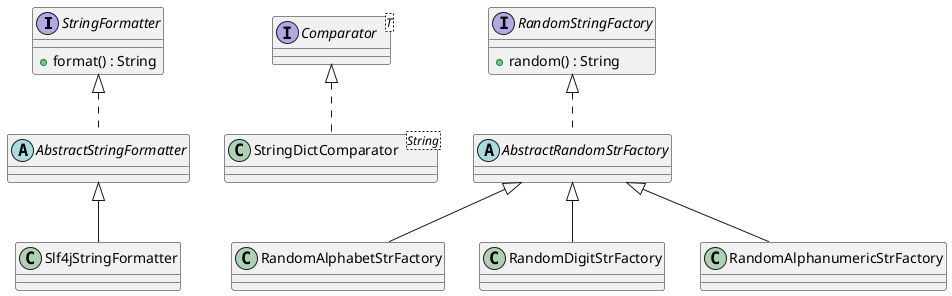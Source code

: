 @startuml

interface StringFormatter {
    +format() : String
}
abstract class AbstractStringFormatter
class Slf4jStringFormatter

StringFormatter <|.. AbstractStringFormatter
AbstractStringFormatter <|-- Slf4jStringFormatter

interface Comparator<T>
class StringDictComparator<String>

Comparator <|.. StringDictComparator

interface RandomStringFactory {
    +random() : String
}
abstract class AbstractRandomStrFactory
class RandomAlphabetStrFactory
class RandomDigitStrFactory
class RandomAlphanumericStrFactory

RandomStringFactory <|.. AbstractRandomStrFactory
AbstractRandomStrFactory <|-- RandomAlphabetStrFactory
AbstractRandomStrFactory <|-- RandomDigitStrFactory
AbstractRandomStrFactory <|-- RandomAlphanumericStrFactory

@enduml